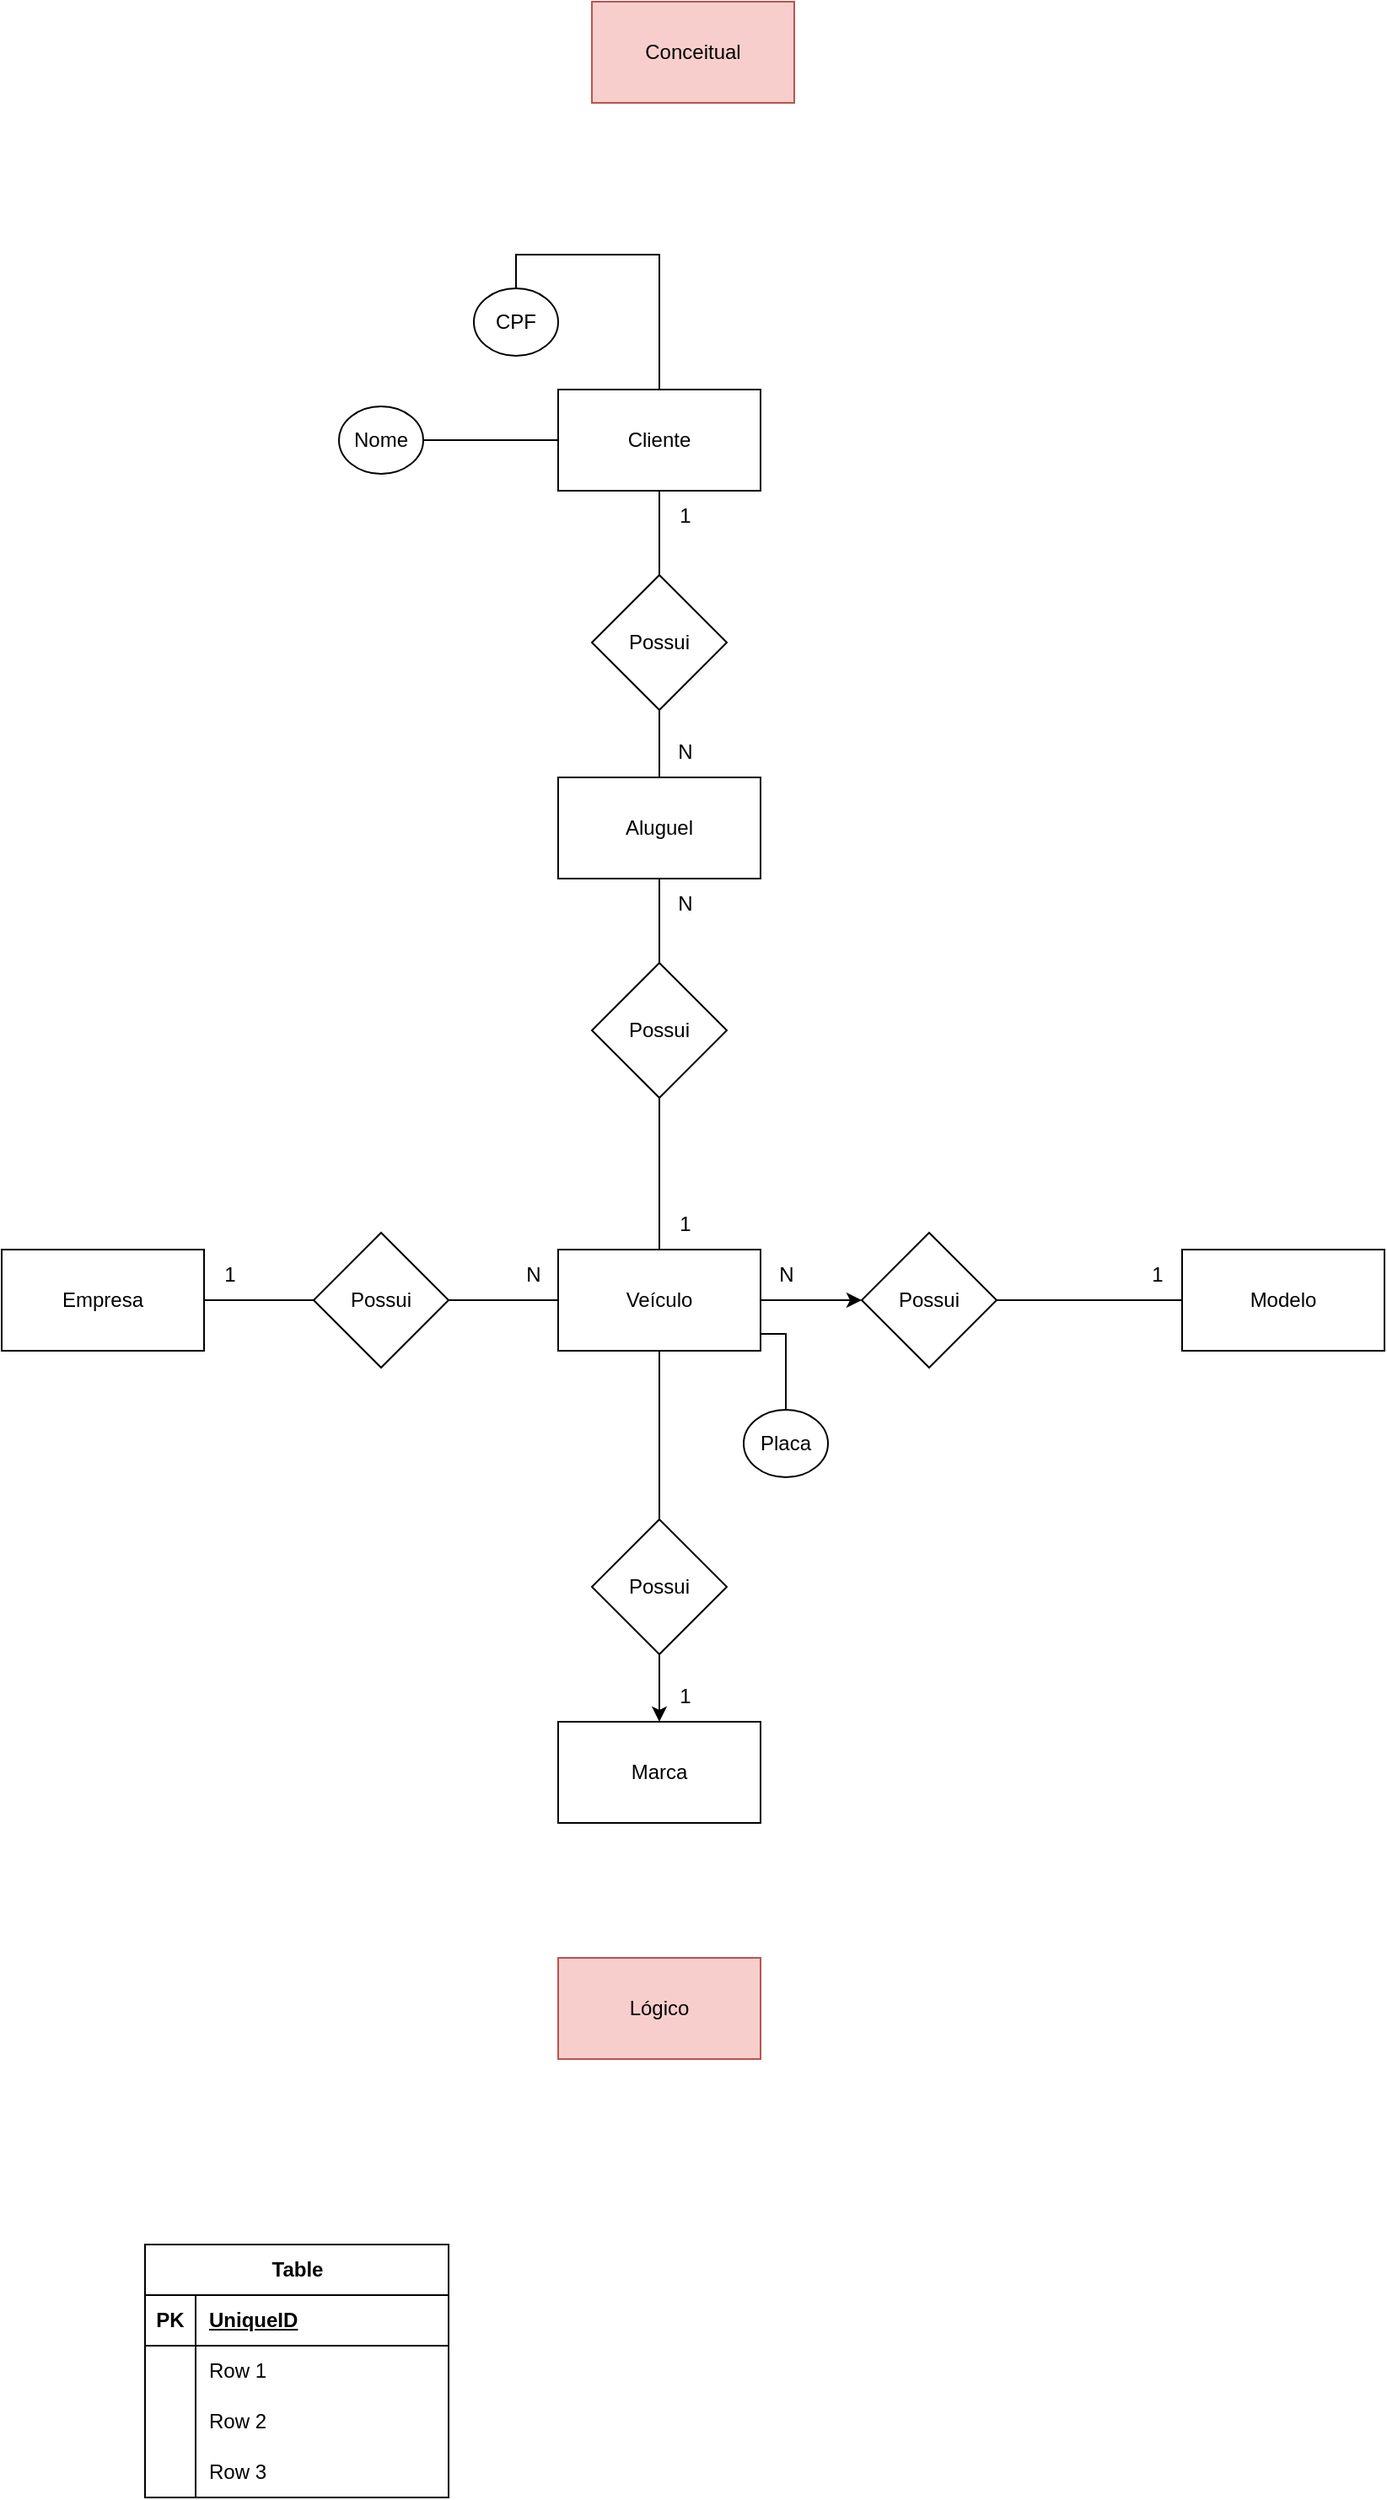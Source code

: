 <mxfile version="21.6.5" type="device">
  <diagram name="Página-1" id="ZZB2Dq_FgPecNmjwHjnB">
    <mxGraphModel dx="1235" dy="1863" grid="1" gridSize="10" guides="1" tooltips="1" connect="1" arrows="1" fold="1" page="1" pageScale="1" pageWidth="827" pageHeight="1169" math="0" shadow="0">
      <root>
        <mxCell id="0" />
        <mxCell id="1" parent="0" />
        <mxCell id="5K0hG1J1RA2tBvXR1SKU-6" style="edgeStyle=orthogonalEdgeStyle;rounded=0;orthogonalLoop=1;jettySize=auto;html=1;endArrow=none;endFill=0;" parent="1" source="5K0hG1J1RA2tBvXR1SKU-1" target="5K0hG1J1RA2tBvXR1SKU-5" edge="1">
          <mxGeometry relative="1" as="geometry">
            <Array as="points">
              <mxPoint x="525" y="110" />
            </Array>
          </mxGeometry>
        </mxCell>
        <mxCell id="5K0hG1J1RA2tBvXR1SKU-15" style="edgeStyle=orthogonalEdgeStyle;rounded=0;orthogonalLoop=1;jettySize=auto;html=1;entryX=1;entryY=0.5;entryDx=0;entryDy=0;endArrow=none;endFill=0;" parent="1" source="5K0hG1J1RA2tBvXR1SKU-1" target="5K0hG1J1RA2tBvXR1SKU-13" edge="1">
          <mxGeometry relative="1" as="geometry" />
        </mxCell>
        <mxCell id="5K0hG1J1RA2tBvXR1SKU-21" style="edgeStyle=orthogonalEdgeStyle;rounded=0;orthogonalLoop=1;jettySize=auto;html=1;entryX=0;entryY=0.5;entryDx=0;entryDy=0;" parent="1" source="5K0hG1J1RA2tBvXR1SKU-1" target="5K0hG1J1RA2tBvXR1SKU-18" edge="1">
          <mxGeometry relative="1" as="geometry" />
        </mxCell>
        <mxCell id="5K0hG1J1RA2tBvXR1SKU-35" style="edgeStyle=orthogonalEdgeStyle;rounded=0;orthogonalLoop=1;jettySize=auto;html=1;entryX=0.5;entryY=1;entryDx=0;entryDy=0;endArrow=none;endFill=0;" parent="1" source="5K0hG1J1RA2tBvXR1SKU-1" target="5K0hG1J1RA2tBvXR1SKU-34" edge="1">
          <mxGeometry relative="1" as="geometry" />
        </mxCell>
        <mxCell id="5K0hG1J1RA2tBvXR1SKU-47" style="edgeStyle=orthogonalEdgeStyle;rounded=0;orthogonalLoop=1;jettySize=auto;html=1;entryX=0.5;entryY=0;entryDx=0;entryDy=0;endArrow=none;endFill=0;" parent="1" source="5K0hG1J1RA2tBvXR1SKU-1" target="5K0hG1J1RA2tBvXR1SKU-46" edge="1">
          <mxGeometry relative="1" as="geometry" />
        </mxCell>
        <mxCell id="5K0hG1J1RA2tBvXR1SKU-1" value="&lt;font style=&quot;vertical-align: inherit;&quot;&gt;&lt;font style=&quot;vertical-align: inherit;&quot;&gt;Veículo&lt;/font&gt;&lt;/font&gt;" style="rounded=0;whiteSpace=wrap;html=1;" parent="1" vertex="1">
          <mxGeometry x="390" y="60" width="120" height="60" as="geometry" />
        </mxCell>
        <mxCell id="5K0hG1J1RA2tBvXR1SKU-4" value="&lt;font style=&quot;vertical-align: inherit;&quot;&gt;&lt;font style=&quot;vertical-align: inherit;&quot;&gt;&lt;font style=&quot;vertical-align: inherit;&quot;&gt;&lt;font style=&quot;vertical-align: inherit;&quot;&gt;Modelo&lt;/font&gt;&lt;/font&gt;&lt;/font&gt;&lt;/font&gt;" style="rounded=0;whiteSpace=wrap;html=1;" parent="1" vertex="1">
          <mxGeometry x="760" y="60" width="120" height="60" as="geometry" />
        </mxCell>
        <mxCell id="5K0hG1J1RA2tBvXR1SKU-5" value="&lt;font style=&quot;vertical-align: inherit;&quot;&gt;&lt;font style=&quot;vertical-align: inherit;&quot;&gt;Placa&lt;/font&gt;&lt;/font&gt;" style="ellipse;whiteSpace=wrap;html=1;" parent="1" vertex="1">
          <mxGeometry x="500" y="155" width="50" height="40" as="geometry" />
        </mxCell>
        <mxCell id="5K0hG1J1RA2tBvXR1SKU-7" value="&lt;font style=&quot;vertical-align: inherit;&quot;&gt;&lt;font style=&quot;vertical-align: inherit;&quot;&gt;&lt;font style=&quot;vertical-align: inherit;&quot;&gt;&lt;font style=&quot;vertical-align: inherit;&quot;&gt;CPF&lt;/font&gt;&lt;/font&gt;&lt;/font&gt;&lt;/font&gt;" style="ellipse;whiteSpace=wrap;html=1;" parent="1" vertex="1">
          <mxGeometry x="340" y="-510" width="50" height="40" as="geometry" />
        </mxCell>
        <mxCell id="5K0hG1J1RA2tBvXR1SKU-10" style="edgeStyle=orthogonalEdgeStyle;rounded=0;orthogonalLoop=1;jettySize=auto;html=1;entryX=0.5;entryY=0;entryDx=0;entryDy=0;endArrow=none;endFill=0;" parent="1" source="5K0hG1J1RA2tBvXR1SKU-8" target="5K0hG1J1RA2tBvXR1SKU-7" edge="1">
          <mxGeometry relative="1" as="geometry" />
        </mxCell>
        <mxCell id="5K0hG1J1RA2tBvXR1SKU-8" value="&lt;font style=&quot;vertical-align: inherit;&quot;&gt;&lt;font style=&quot;vertical-align: inherit;&quot;&gt;&lt;font style=&quot;vertical-align: inherit;&quot;&gt;&lt;font style=&quot;vertical-align: inherit;&quot;&gt;Cliente&lt;/font&gt;&lt;/font&gt;&lt;/font&gt;&lt;/font&gt;" style="rounded=0;whiteSpace=wrap;html=1;" parent="1" vertex="1">
          <mxGeometry x="390" y="-450" width="120" height="60" as="geometry" />
        </mxCell>
        <mxCell id="5K0hG1J1RA2tBvXR1SKU-11" style="edgeStyle=orthogonalEdgeStyle;rounded=0;orthogonalLoop=1;jettySize=auto;html=1;entryX=0;entryY=0.5;entryDx=0;entryDy=0;endArrow=none;endFill=0;" parent="1" source="5K0hG1J1RA2tBvXR1SKU-9" target="5K0hG1J1RA2tBvXR1SKU-8" edge="1">
          <mxGeometry relative="1" as="geometry" />
        </mxCell>
        <mxCell id="5K0hG1J1RA2tBvXR1SKU-9" value="&lt;font style=&quot;vertical-align: inherit;&quot;&gt;&lt;font style=&quot;vertical-align: inherit;&quot;&gt;&lt;font style=&quot;vertical-align: inherit;&quot;&gt;&lt;font style=&quot;vertical-align: inherit;&quot;&gt;&lt;font style=&quot;vertical-align: inherit;&quot;&gt;&lt;font style=&quot;vertical-align: inherit;&quot;&gt;Nome&lt;/font&gt;&lt;/font&gt;&lt;/font&gt;&lt;/font&gt;&lt;/font&gt;&lt;/font&gt;" style="ellipse;whiteSpace=wrap;html=1;" parent="1" vertex="1">
          <mxGeometry x="260" y="-440" width="50" height="40" as="geometry" />
        </mxCell>
        <mxCell id="5K0hG1J1RA2tBvXR1SKU-14" style="edgeStyle=orthogonalEdgeStyle;rounded=0;orthogonalLoop=1;jettySize=auto;html=1;entryX=0;entryY=0.5;entryDx=0;entryDy=0;endArrow=none;endFill=0;" parent="1" source="5K0hG1J1RA2tBvXR1SKU-12" target="5K0hG1J1RA2tBvXR1SKU-13" edge="1">
          <mxGeometry relative="1" as="geometry" />
        </mxCell>
        <mxCell id="5K0hG1J1RA2tBvXR1SKU-12" value="&lt;font style=&quot;vertical-align: inherit;&quot;&gt;&lt;font style=&quot;vertical-align: inherit;&quot;&gt;&lt;font style=&quot;vertical-align: inherit;&quot;&gt;&lt;font style=&quot;vertical-align: inherit;&quot;&gt;Empresa&lt;/font&gt;&lt;/font&gt;&lt;/font&gt;&lt;/font&gt;" style="rounded=0;whiteSpace=wrap;html=1;" parent="1" vertex="1">
          <mxGeometry x="60" y="60" width="120" height="60" as="geometry" />
        </mxCell>
        <mxCell id="5K0hG1J1RA2tBvXR1SKU-13" value="&lt;font style=&quot;vertical-align: inherit;&quot;&gt;&lt;font style=&quot;vertical-align: inherit;&quot;&gt;Possui&lt;/font&gt;&lt;/font&gt;" style="rhombus;whiteSpace=wrap;html=1;" parent="1" vertex="1">
          <mxGeometry x="245" y="50" width="80" height="80" as="geometry" />
        </mxCell>
        <mxCell id="5K0hG1J1RA2tBvXR1SKU-19" style="edgeStyle=orthogonalEdgeStyle;rounded=0;orthogonalLoop=1;jettySize=auto;html=1;entryX=0;entryY=0.5;entryDx=0;entryDy=0;endArrow=none;endFill=0;" parent="1" source="5K0hG1J1RA2tBvXR1SKU-18" target="5K0hG1J1RA2tBvXR1SKU-4" edge="1">
          <mxGeometry relative="1" as="geometry" />
        </mxCell>
        <mxCell id="5K0hG1J1RA2tBvXR1SKU-18" value="&lt;font style=&quot;vertical-align: inherit;&quot;&gt;&lt;font style=&quot;vertical-align: inherit;&quot;&gt;Possui&lt;/font&gt;&lt;/font&gt;" style="rhombus;whiteSpace=wrap;html=1;" parent="1" vertex="1">
          <mxGeometry x="570" y="50" width="80" height="80" as="geometry" />
        </mxCell>
        <mxCell id="5K0hG1J1RA2tBvXR1SKU-22" value="&lt;font style=&quot;vertical-align: inherit;&quot;&gt;&lt;font style=&quot;vertical-align: inherit;&quot;&gt;1&lt;/font&gt;&lt;/font&gt;" style="text;html=1;align=center;verticalAlign=middle;resizable=0;points=[];autosize=1;strokeColor=none;fillColor=none;" parent="1" vertex="1">
          <mxGeometry x="180" y="60" width="30" height="30" as="geometry" />
        </mxCell>
        <mxCell id="5K0hG1J1RA2tBvXR1SKU-23" value="&lt;font style=&quot;vertical-align: inherit;&quot;&gt;&lt;font style=&quot;vertical-align: inherit;&quot;&gt;&lt;font style=&quot;vertical-align: inherit;&quot;&gt;&lt;font style=&quot;vertical-align: inherit;&quot;&gt;N&lt;/font&gt;&lt;/font&gt;&lt;/font&gt;&lt;/font&gt;" style="text;html=1;align=center;verticalAlign=middle;resizable=0;points=[];autosize=1;strokeColor=none;fillColor=none;" parent="1" vertex="1">
          <mxGeometry x="360" y="60" width="30" height="30" as="geometry" />
        </mxCell>
        <mxCell id="5K0hG1J1RA2tBvXR1SKU-27" value="&lt;font style=&quot;vertical-align: inherit;&quot;&gt;&lt;font style=&quot;vertical-align: inherit;&quot;&gt;&lt;font style=&quot;vertical-align: inherit;&quot;&gt;&lt;font style=&quot;vertical-align: inherit;&quot;&gt;Aluguel&lt;/font&gt;&lt;/font&gt;&lt;/font&gt;&lt;/font&gt;" style="rounded=0;whiteSpace=wrap;html=1;" parent="1" vertex="1">
          <mxGeometry x="390" y="-220" width="120" height="60" as="geometry" />
        </mxCell>
        <mxCell id="5K0hG1J1RA2tBvXR1SKU-37" style="edgeStyle=orthogonalEdgeStyle;rounded=0;orthogonalLoop=1;jettySize=auto;html=1;entryX=0.5;entryY=0;entryDx=0;entryDy=0;endArrow=none;endFill=0;" parent="1" source="5K0hG1J1RA2tBvXR1SKU-33" target="5K0hG1J1RA2tBvXR1SKU-27" edge="1">
          <mxGeometry relative="1" as="geometry" />
        </mxCell>
        <mxCell id="5K0hG1J1RA2tBvXR1SKU-38" style="edgeStyle=orthogonalEdgeStyle;rounded=0;orthogonalLoop=1;jettySize=auto;html=1;endArrow=none;endFill=0;" parent="1" source="5K0hG1J1RA2tBvXR1SKU-33" target="5K0hG1J1RA2tBvXR1SKU-8" edge="1">
          <mxGeometry relative="1" as="geometry" />
        </mxCell>
        <mxCell id="5K0hG1J1RA2tBvXR1SKU-33" value="&lt;font style=&quot;vertical-align: inherit;&quot;&gt;&lt;font style=&quot;vertical-align: inherit;&quot;&gt;Possui&lt;/font&gt;&lt;/font&gt;" style="rhombus;whiteSpace=wrap;html=1;" parent="1" vertex="1">
          <mxGeometry x="410" y="-340" width="80" height="80" as="geometry" />
        </mxCell>
        <mxCell id="5K0hG1J1RA2tBvXR1SKU-36" style="edgeStyle=orthogonalEdgeStyle;rounded=0;orthogonalLoop=1;jettySize=auto;html=1;entryX=0.5;entryY=1;entryDx=0;entryDy=0;endArrow=none;endFill=0;" parent="1" source="5K0hG1J1RA2tBvXR1SKU-34" target="5K0hG1J1RA2tBvXR1SKU-27" edge="1">
          <mxGeometry relative="1" as="geometry" />
        </mxCell>
        <mxCell id="5K0hG1J1RA2tBvXR1SKU-34" value="&lt;font style=&quot;vertical-align: inherit;&quot;&gt;&lt;font style=&quot;vertical-align: inherit;&quot;&gt;Possui&lt;/font&gt;&lt;/font&gt;" style="rhombus;whiteSpace=wrap;html=1;" parent="1" vertex="1">
          <mxGeometry x="410" y="-110" width="80" height="80" as="geometry" />
        </mxCell>
        <mxCell id="5K0hG1J1RA2tBvXR1SKU-41" value="&lt;font style=&quot;vertical-align: inherit;&quot;&gt;&lt;font style=&quot;vertical-align: inherit;&quot;&gt;&lt;font style=&quot;vertical-align: inherit;&quot;&gt;&lt;font style=&quot;vertical-align: inherit;&quot;&gt;N&lt;/font&gt;&lt;/font&gt;&lt;/font&gt;&lt;/font&gt;" style="text;html=1;align=center;verticalAlign=middle;resizable=0;points=[];autosize=1;strokeColor=none;fillColor=none;" parent="1" vertex="1">
          <mxGeometry x="510" y="60" width="30" height="30" as="geometry" />
        </mxCell>
        <mxCell id="5K0hG1J1RA2tBvXR1SKU-42" value="&lt;font style=&quot;vertical-align: inherit;&quot;&gt;&lt;font style=&quot;vertical-align: inherit;&quot;&gt;1&lt;/font&gt;&lt;/font&gt;" style="text;html=1;align=center;verticalAlign=middle;resizable=0;points=[];autosize=1;strokeColor=none;fillColor=none;" parent="1" vertex="1">
          <mxGeometry x="730" y="60" width="30" height="30" as="geometry" />
        </mxCell>
        <mxCell id="5K0hG1J1RA2tBvXR1SKU-45" value="&lt;font style=&quot;vertical-align: inherit;&quot;&gt;&lt;font style=&quot;vertical-align: inherit;&quot;&gt;1&lt;/font&gt;&lt;/font&gt;" style="text;html=1;align=center;verticalAlign=middle;resizable=0;points=[];autosize=1;strokeColor=none;fillColor=none;" parent="1" vertex="1">
          <mxGeometry x="450" y="30" width="30" height="30" as="geometry" />
        </mxCell>
        <mxCell id="5K0hG1J1RA2tBvXR1SKU-50" style="edgeStyle=orthogonalEdgeStyle;rounded=0;orthogonalLoop=1;jettySize=auto;html=1;entryX=0.5;entryY=0;entryDx=0;entryDy=0;" parent="1" source="5K0hG1J1RA2tBvXR1SKU-46" target="5K0hG1J1RA2tBvXR1SKU-49" edge="1">
          <mxGeometry relative="1" as="geometry" />
        </mxCell>
        <mxCell id="5K0hG1J1RA2tBvXR1SKU-46" value="&lt;font style=&quot;vertical-align: inherit;&quot;&gt;&lt;font style=&quot;vertical-align: inherit;&quot;&gt;Possui&lt;/font&gt;&lt;/font&gt;" style="rhombus;whiteSpace=wrap;html=1;" parent="1" vertex="1">
          <mxGeometry x="410" y="220" width="80" height="80" as="geometry" />
        </mxCell>
        <mxCell id="5K0hG1J1RA2tBvXR1SKU-49" value="&lt;font style=&quot;vertical-align: inherit;&quot;&gt;&lt;font style=&quot;vertical-align: inherit;&quot;&gt;Marca&lt;/font&gt;&lt;/font&gt;" style="rounded=0;whiteSpace=wrap;html=1;" parent="1" vertex="1">
          <mxGeometry x="390" y="340" width="120" height="60" as="geometry" />
        </mxCell>
        <mxCell id="5K0hG1J1RA2tBvXR1SKU-51" value="&lt;font style=&quot;vertical-align: inherit;&quot;&gt;&lt;font style=&quot;vertical-align: inherit;&quot;&gt;1&lt;/font&gt;&lt;/font&gt;" style="text;html=1;align=center;verticalAlign=middle;resizable=0;points=[];autosize=1;strokeColor=none;fillColor=none;" parent="1" vertex="1">
          <mxGeometry x="450" y="310" width="30" height="30" as="geometry" />
        </mxCell>
        <mxCell id="5K0hG1J1RA2tBvXR1SKU-53" value="&lt;font style=&quot;vertical-align: inherit;&quot;&gt;&lt;font style=&quot;vertical-align: inherit;&quot;&gt;1&lt;/font&gt;&lt;/font&gt;" style="text;html=1;align=center;verticalAlign=middle;resizable=0;points=[];autosize=1;strokeColor=none;fillColor=none;" parent="1" vertex="1">
          <mxGeometry x="450" y="-390" width="30" height="30" as="geometry" />
        </mxCell>
        <mxCell id="5K0hG1J1RA2tBvXR1SKU-56" value="&lt;font style=&quot;vertical-align: inherit;&quot;&gt;&lt;font style=&quot;vertical-align: inherit;&quot;&gt;&lt;font style=&quot;vertical-align: inherit;&quot;&gt;&lt;font style=&quot;vertical-align: inherit;&quot;&gt;N&lt;/font&gt;&lt;/font&gt;&lt;/font&gt;&lt;/font&gt;" style="text;html=1;align=center;verticalAlign=middle;resizable=0;points=[];autosize=1;strokeColor=none;fillColor=none;" parent="1" vertex="1">
          <mxGeometry x="450" y="-250" width="30" height="30" as="geometry" />
        </mxCell>
        <mxCell id="5K0hG1J1RA2tBvXR1SKU-57" value="&lt;font style=&quot;vertical-align: inherit;&quot;&gt;&lt;font style=&quot;vertical-align: inherit;&quot;&gt;&lt;font style=&quot;vertical-align: inherit;&quot;&gt;&lt;font style=&quot;vertical-align: inherit;&quot;&gt;N&lt;/font&gt;&lt;/font&gt;&lt;/font&gt;&lt;/font&gt;" style="text;html=1;align=center;verticalAlign=middle;resizable=0;points=[];autosize=1;strokeColor=none;fillColor=none;" parent="1" vertex="1">
          <mxGeometry x="450" y="-160" width="30" height="30" as="geometry" />
        </mxCell>
        <mxCell id="Z98FtgSBnoy95bo3nFJa-1" value="&lt;font style=&quot;vertical-align: inherit;&quot;&gt;&lt;font style=&quot;vertical-align: inherit;&quot;&gt;&lt;font style=&quot;vertical-align: inherit;&quot;&gt;&lt;font style=&quot;vertical-align: inherit;&quot;&gt;&lt;font style=&quot;vertical-align: inherit;&quot;&gt;&lt;font style=&quot;vertical-align: inherit;&quot;&gt;Conceitual&lt;/font&gt;&lt;/font&gt;&lt;/font&gt;&lt;/font&gt;&lt;/font&gt;&lt;/font&gt;" style="rounded=0;whiteSpace=wrap;html=1;fillColor=#f8cecc;strokeColor=#b85450;" vertex="1" parent="1">
          <mxGeometry x="410" y="-680" width="120" height="60" as="geometry" />
        </mxCell>
        <mxCell id="Z98FtgSBnoy95bo3nFJa-3" value="&lt;font style=&quot;vertical-align: inherit;&quot;&gt;&lt;font style=&quot;vertical-align: inherit;&quot;&gt;&lt;font style=&quot;vertical-align: inherit;&quot;&gt;&lt;font style=&quot;vertical-align: inherit;&quot;&gt;Lógico&lt;/font&gt;&lt;/font&gt;&lt;/font&gt;&lt;/font&gt;" style="rounded=0;whiteSpace=wrap;html=1;fillColor=#f8cecc;strokeColor=#b85450;" vertex="1" parent="1">
          <mxGeometry x="390" y="480" width="120" height="60" as="geometry" />
        </mxCell>
        <mxCell id="Z98FtgSBnoy95bo3nFJa-4" value="Table" style="shape=table;startSize=30;container=1;collapsible=1;childLayout=tableLayout;fixedRows=1;rowLines=0;fontStyle=1;align=center;resizeLast=1;html=1;" vertex="1" parent="1">
          <mxGeometry x="145" y="650" width="180" height="150" as="geometry" />
        </mxCell>
        <mxCell id="Z98FtgSBnoy95bo3nFJa-5" value="" style="shape=tableRow;horizontal=0;startSize=0;swimlaneHead=0;swimlaneBody=0;fillColor=none;collapsible=0;dropTarget=0;points=[[0,0.5],[1,0.5]];portConstraint=eastwest;top=0;left=0;right=0;bottom=1;" vertex="1" parent="Z98FtgSBnoy95bo3nFJa-4">
          <mxGeometry y="30" width="180" height="30" as="geometry" />
        </mxCell>
        <mxCell id="Z98FtgSBnoy95bo3nFJa-6" value="PK" style="shape=partialRectangle;connectable=0;fillColor=none;top=0;left=0;bottom=0;right=0;fontStyle=1;overflow=hidden;whiteSpace=wrap;html=1;" vertex="1" parent="Z98FtgSBnoy95bo3nFJa-5">
          <mxGeometry width="30" height="30" as="geometry">
            <mxRectangle width="30" height="30" as="alternateBounds" />
          </mxGeometry>
        </mxCell>
        <mxCell id="Z98FtgSBnoy95bo3nFJa-7" value="UniqueID" style="shape=partialRectangle;connectable=0;fillColor=none;top=0;left=0;bottom=0;right=0;align=left;spacingLeft=6;fontStyle=5;overflow=hidden;whiteSpace=wrap;html=1;" vertex="1" parent="Z98FtgSBnoy95bo3nFJa-5">
          <mxGeometry x="30" width="150" height="30" as="geometry">
            <mxRectangle width="150" height="30" as="alternateBounds" />
          </mxGeometry>
        </mxCell>
        <mxCell id="Z98FtgSBnoy95bo3nFJa-8" value="" style="shape=tableRow;horizontal=0;startSize=0;swimlaneHead=0;swimlaneBody=0;fillColor=none;collapsible=0;dropTarget=0;points=[[0,0.5],[1,0.5]];portConstraint=eastwest;top=0;left=0;right=0;bottom=0;" vertex="1" parent="Z98FtgSBnoy95bo3nFJa-4">
          <mxGeometry y="60" width="180" height="30" as="geometry" />
        </mxCell>
        <mxCell id="Z98FtgSBnoy95bo3nFJa-9" value="" style="shape=partialRectangle;connectable=0;fillColor=none;top=0;left=0;bottom=0;right=0;editable=1;overflow=hidden;whiteSpace=wrap;html=1;" vertex="1" parent="Z98FtgSBnoy95bo3nFJa-8">
          <mxGeometry width="30" height="30" as="geometry">
            <mxRectangle width="30" height="30" as="alternateBounds" />
          </mxGeometry>
        </mxCell>
        <mxCell id="Z98FtgSBnoy95bo3nFJa-10" value="Row 1" style="shape=partialRectangle;connectable=0;fillColor=none;top=0;left=0;bottom=0;right=0;align=left;spacingLeft=6;overflow=hidden;whiteSpace=wrap;html=1;" vertex="1" parent="Z98FtgSBnoy95bo3nFJa-8">
          <mxGeometry x="30" width="150" height="30" as="geometry">
            <mxRectangle width="150" height="30" as="alternateBounds" />
          </mxGeometry>
        </mxCell>
        <mxCell id="Z98FtgSBnoy95bo3nFJa-11" value="" style="shape=tableRow;horizontal=0;startSize=0;swimlaneHead=0;swimlaneBody=0;fillColor=none;collapsible=0;dropTarget=0;points=[[0,0.5],[1,0.5]];portConstraint=eastwest;top=0;left=0;right=0;bottom=0;" vertex="1" parent="Z98FtgSBnoy95bo3nFJa-4">
          <mxGeometry y="90" width="180" height="30" as="geometry" />
        </mxCell>
        <mxCell id="Z98FtgSBnoy95bo3nFJa-12" value="" style="shape=partialRectangle;connectable=0;fillColor=none;top=0;left=0;bottom=0;right=0;editable=1;overflow=hidden;whiteSpace=wrap;html=1;" vertex="1" parent="Z98FtgSBnoy95bo3nFJa-11">
          <mxGeometry width="30" height="30" as="geometry">
            <mxRectangle width="30" height="30" as="alternateBounds" />
          </mxGeometry>
        </mxCell>
        <mxCell id="Z98FtgSBnoy95bo3nFJa-13" value="Row 2" style="shape=partialRectangle;connectable=0;fillColor=none;top=0;left=0;bottom=0;right=0;align=left;spacingLeft=6;overflow=hidden;whiteSpace=wrap;html=1;" vertex="1" parent="Z98FtgSBnoy95bo3nFJa-11">
          <mxGeometry x="30" width="150" height="30" as="geometry">
            <mxRectangle width="150" height="30" as="alternateBounds" />
          </mxGeometry>
        </mxCell>
        <mxCell id="Z98FtgSBnoy95bo3nFJa-14" value="" style="shape=tableRow;horizontal=0;startSize=0;swimlaneHead=0;swimlaneBody=0;fillColor=none;collapsible=0;dropTarget=0;points=[[0,0.5],[1,0.5]];portConstraint=eastwest;top=0;left=0;right=0;bottom=0;" vertex="1" parent="Z98FtgSBnoy95bo3nFJa-4">
          <mxGeometry y="120" width="180" height="30" as="geometry" />
        </mxCell>
        <mxCell id="Z98FtgSBnoy95bo3nFJa-15" value="" style="shape=partialRectangle;connectable=0;fillColor=none;top=0;left=0;bottom=0;right=0;editable=1;overflow=hidden;whiteSpace=wrap;html=1;" vertex="1" parent="Z98FtgSBnoy95bo3nFJa-14">
          <mxGeometry width="30" height="30" as="geometry">
            <mxRectangle width="30" height="30" as="alternateBounds" />
          </mxGeometry>
        </mxCell>
        <mxCell id="Z98FtgSBnoy95bo3nFJa-16" value="Row 3" style="shape=partialRectangle;connectable=0;fillColor=none;top=0;left=0;bottom=0;right=0;align=left;spacingLeft=6;overflow=hidden;whiteSpace=wrap;html=1;" vertex="1" parent="Z98FtgSBnoy95bo3nFJa-14">
          <mxGeometry x="30" width="150" height="30" as="geometry">
            <mxRectangle width="150" height="30" as="alternateBounds" />
          </mxGeometry>
        </mxCell>
      </root>
    </mxGraphModel>
  </diagram>
</mxfile>
